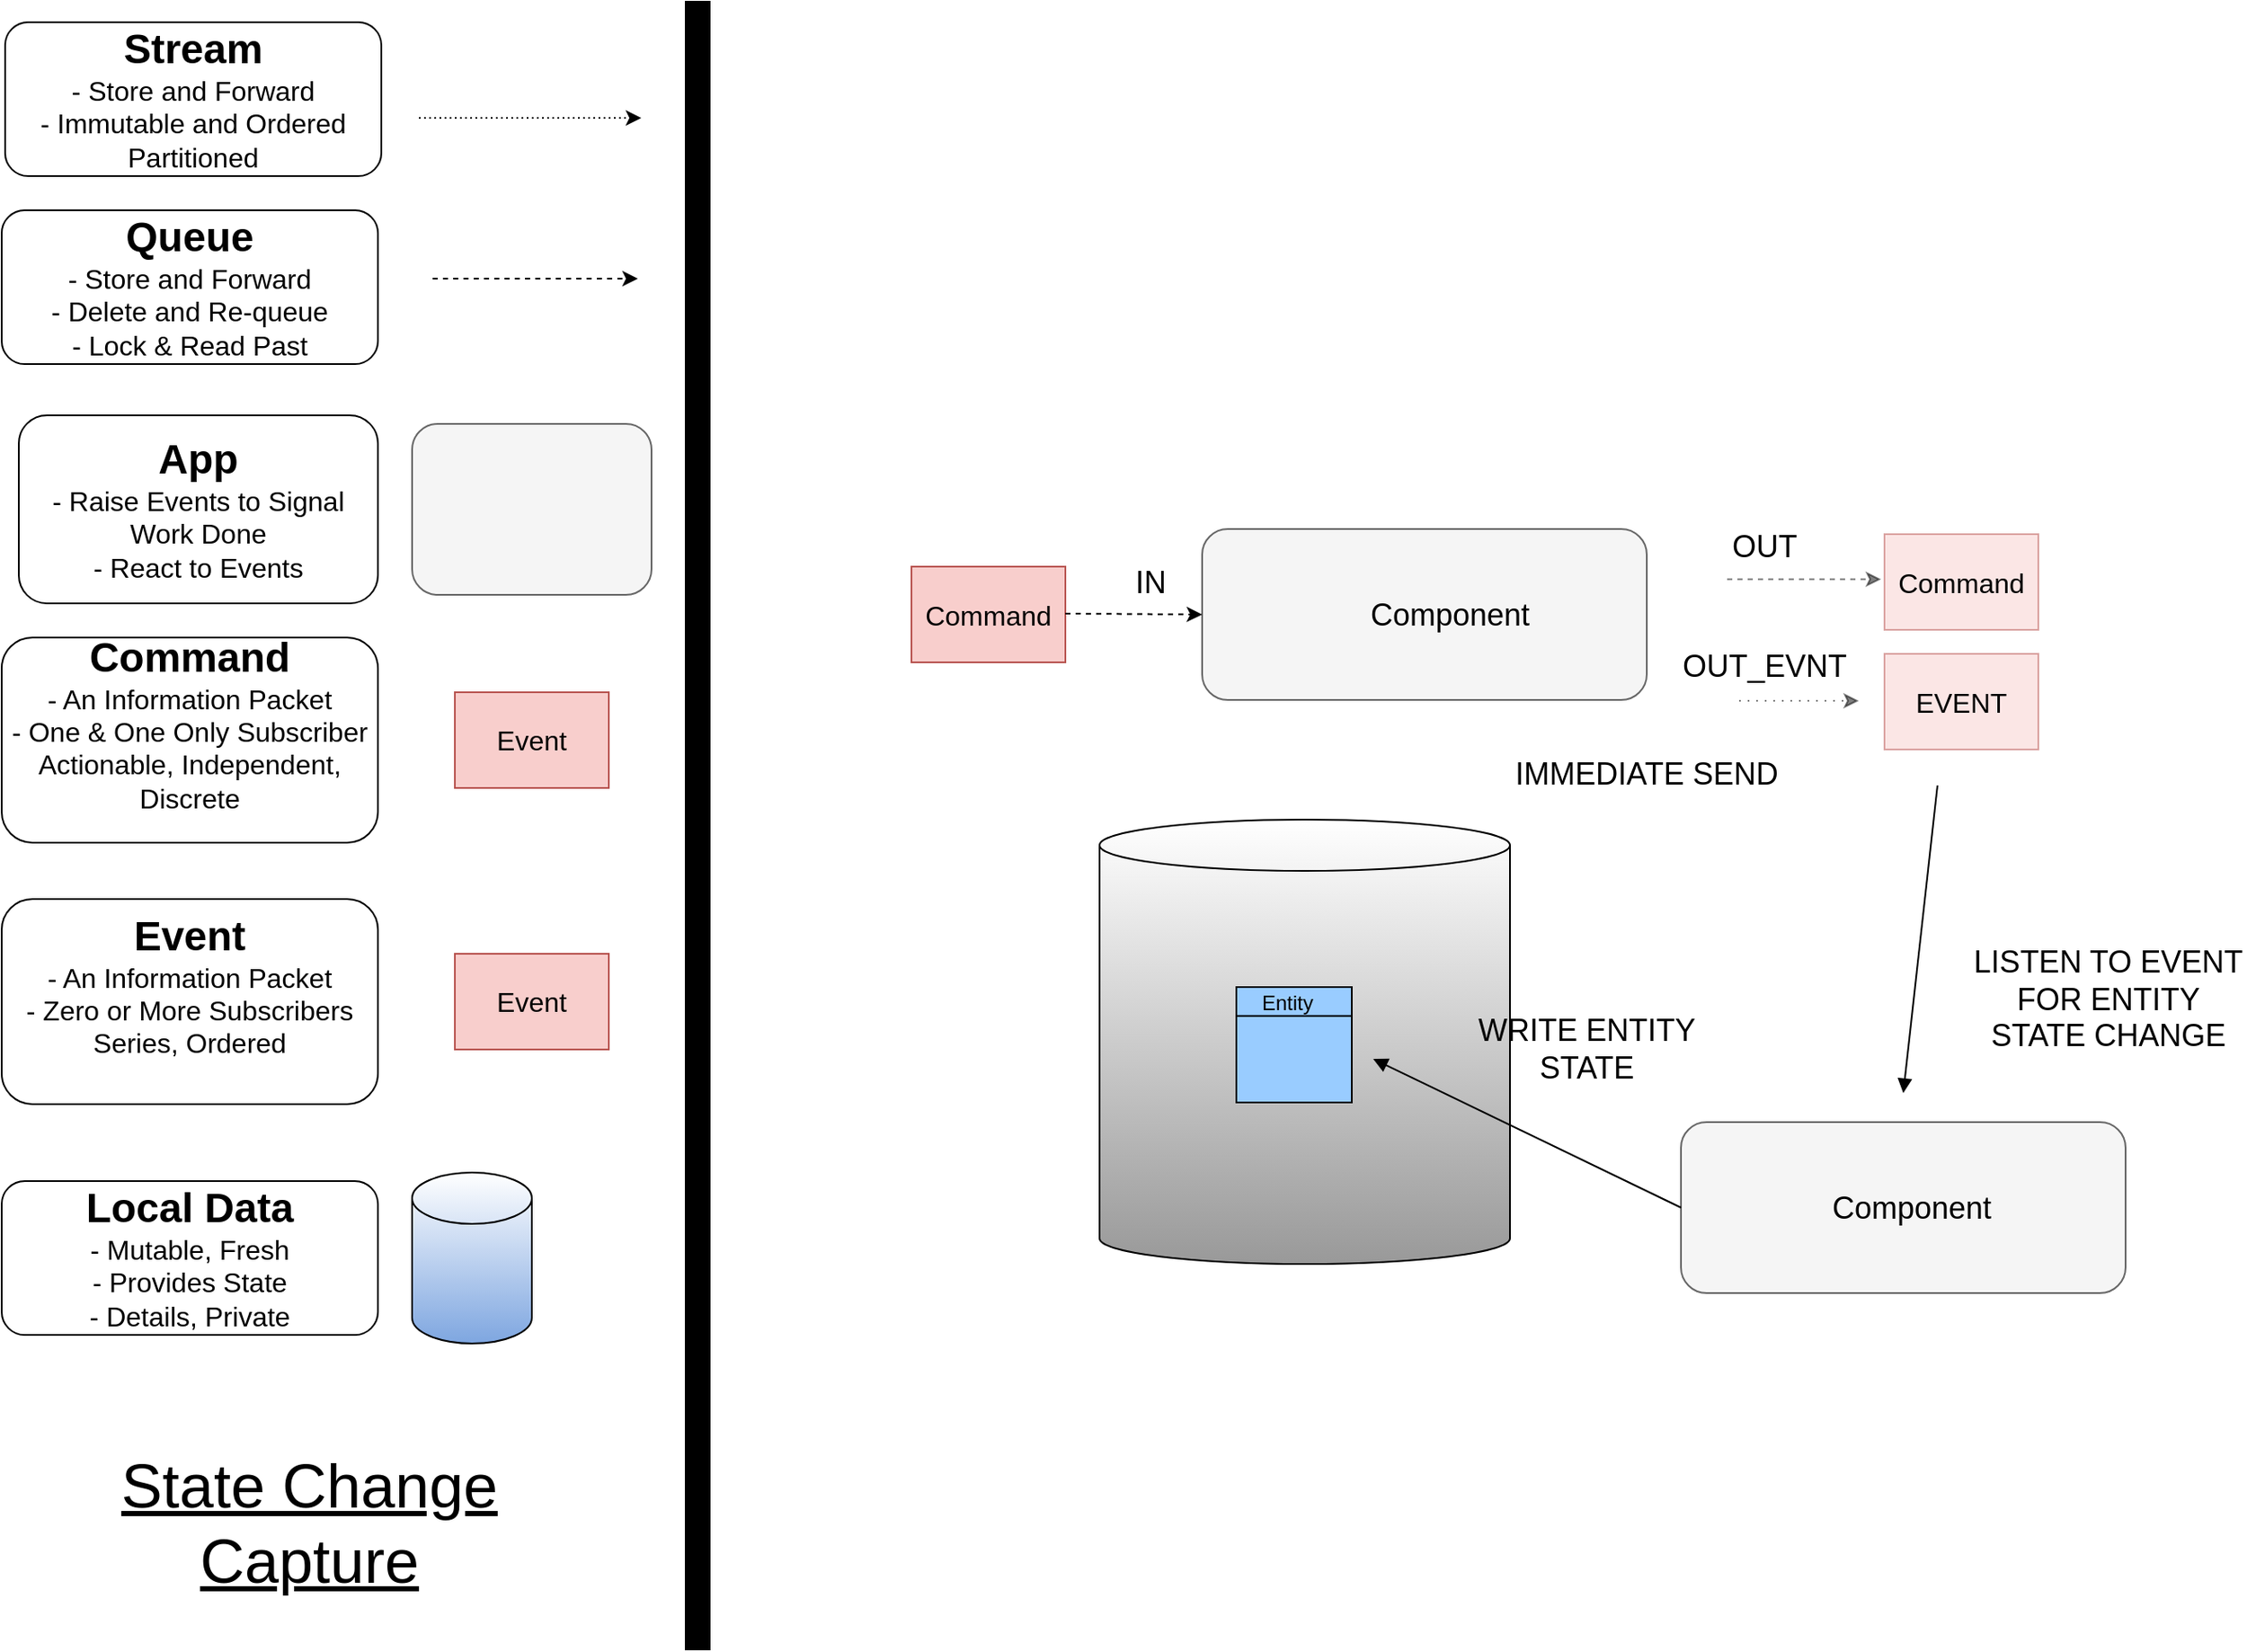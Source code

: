 <mxfile version="20.2.3" type="device"><diagram id="pcaaQmTFH2aQWBKelV1g" name="Page-1"><mxGraphModel dx="2583" dy="1581" grid="1" gridSize="10" guides="1" tooltips="1" connect="1" arrows="1" fold="1" page="1" pageScale="1" pageWidth="1169" pageHeight="827" math="0" shadow="0"><root><mxCell id="0"/><mxCell id="1" parent="0"/><mxCell id="7I5y3hVW5wrM2McRz8lY-1" value="" style="shape=cylinder3;whiteSpace=wrap;html=1;boundedLbl=1;backgroundOutline=1;size=15;gradientColor=#999999;" parent="1" vertex="1"><mxGeometry x="670" y="516.5" width="240" height="260" as="geometry"/></mxCell><mxCell id="6UaqGpPZ1TzohKIXtrnp-2" value="&lt;font style=&quot;font-size: 16px&quot;&gt;Command&lt;/font&gt;" style="rounded=0;whiteSpace=wrap;html=1;fillColor=#f8cecc;strokeColor=#b85450;" parent="1" vertex="1"><mxGeometry x="560" y="368.5" width="90" height="56" as="geometry"/></mxCell><mxCell id="6UaqGpPZ1TzohKIXtrnp-16" value="&lt;span style=&quot;font-size: 36px;&quot;&gt;&lt;u&gt;State Change Capture&lt;/u&gt;&lt;/span&gt;" style="text;html=1;strokeColor=none;fillColor=none;align=center;verticalAlign=middle;whiteSpace=wrap;rounded=0;" parent="1" vertex="1"><mxGeometry x="38" y="893" width="340" height="70" as="geometry"/></mxCell><mxCell id="UILpSTosuJdpvX4uOPPg-1" value="" style="rounded=1;whiteSpace=wrap;html=1;fillColor=#f5f5f5;strokeColor=#666666;fontColor=#333333;" parent="1" vertex="1"><mxGeometry x="730" y="346.5" width="260" height="100" as="geometry"/></mxCell><mxCell id="UILpSTosuJdpvX4uOPPg-2" value="&lt;font style=&quot;font-size: 18px&quot;&gt;Component&lt;/font&gt;" style="text;html=1;strokeColor=none;fillColor=none;align=center;verticalAlign=middle;whiteSpace=wrap;rounded=0;" parent="1" vertex="1"><mxGeometry x="820" y="371.5" width="110" height="50" as="geometry"/></mxCell><mxCell id="UILpSTosuJdpvX4uOPPg-3" value="" style="endArrow=classic;html=1;dashed=1;" parent="1" edge="1"><mxGeometry width="50" height="50" relative="1" as="geometry"><mxPoint x="650" y="396" as="sourcePoint"/><mxPoint x="730" y="396.5" as="targetPoint"/></mxGeometry></mxCell><mxCell id="UILpSTosuJdpvX4uOPPg-4" value="&lt;font style=&quot;font-size: 18px&quot;&gt;IN&lt;/font&gt;" style="text;html=1;strokeColor=none;fillColor=none;align=center;verticalAlign=middle;whiteSpace=wrap;rounded=0;" parent="1" vertex="1"><mxGeometry x="670" y="367.5" width="60" height="20" as="geometry"/></mxCell><mxCell id="7I5y3hVW5wrM2McRz8lY-8" value="&lt;font style=&quot;font-size: 18px&quot;&gt;WRITE ENTITY STATE&lt;/font&gt;" style="text;html=1;strokeColor=none;fillColor=none;align=center;verticalAlign=middle;whiteSpace=wrap;rounded=0;" parent="1" vertex="1"><mxGeometry x="890" y="636.5" width="130" height="28" as="geometry"/></mxCell><UserObject label="" tooltip="Inertia.&#10;Likely to face a resistance to change." id="5hrJnP4Z-6MPHhdoG43W-8"><mxCell style="rounded=0;whiteSpace=wrap;html=1;strokeColor=#000000;strokeWidth=5;fillColor=#000000;fontSize=14;" parent="1" vertex="1"><mxGeometry x="430" y="40" width="10" height="960" as="geometry"/></mxCell></UserObject><mxCell id="9AZ__q4x3iSLk9VEfLXG-1" value="&lt;font style=&quot;&quot;&gt;&lt;font style=&quot;font-size: 24px;&quot;&gt;&lt;b&gt;Stream&lt;/b&gt;&lt;/font&gt;&lt;br&gt;&lt;span style=&quot;font-size: 16px;&quot;&gt;- Store and Forward&lt;/span&gt;&lt;br&gt;&lt;span style=&quot;font-size: 16px;&quot;&gt;- Immutable and Ordered&lt;br&gt;Partitioned&lt;br&gt;&lt;/span&gt;&lt;/font&gt;" style="rounded=1;whiteSpace=wrap;html=1;" parent="1" vertex="1"><mxGeometry x="30" y="50" width="220" height="90" as="geometry"/></mxCell><mxCell id="9AZ__q4x3iSLk9VEfLXG-2" value="" style="endArrow=classic;html=1;dashed=1;dashPattern=1 2;" parent="1" edge="1"><mxGeometry width="50" height="50" relative="1" as="geometry"><mxPoint x="272" y="106" as="sourcePoint"/><mxPoint x="402" y="106" as="targetPoint"/></mxGeometry></mxCell><mxCell id="9AZ__q4x3iSLk9VEfLXG-3" value="&lt;font style=&quot;&quot;&gt;&lt;span style=&quot;font-size: 24px;&quot;&gt;&lt;b&gt;App&lt;br&gt;&lt;/b&gt;&lt;/span&gt;&lt;span style=&quot;font-size: 16px;&quot;&gt;- &lt;/span&gt;&lt;span style=&quot;font-size: 16px;&quot;&gt;Raise Events to Signal Work Done&lt;br&gt;- React to Events&lt;br&gt;&lt;/span&gt;&lt;/font&gt;" style="rounded=1;whiteSpace=wrap;html=1;" parent="1" vertex="1"><mxGeometry x="38" y="280" width="210" height="110" as="geometry"/></mxCell><mxCell id="9AZ__q4x3iSLk9VEfLXG-4" value="" style="rounded=1;whiteSpace=wrap;html=1;fillColor=#f5f5f5;strokeColor=#666666;fontColor=#333333;" parent="1" vertex="1"><mxGeometry x="268" y="285" width="140" height="100" as="geometry"/></mxCell><mxCell id="9AZ__q4x3iSLk9VEfLXG-5" value="&lt;font style=&quot;font-size: 16px&quot;&gt;Event&lt;/font&gt;" style="rounded=0;whiteSpace=wrap;html=1;fillColor=#f8cecc;strokeColor=#b85450;" parent="1" vertex="1"><mxGeometry x="293" y="442" width="90" height="56" as="geometry"/></mxCell><mxCell id="9AZ__q4x3iSLk9VEfLXG-6" value="&lt;font style=&quot;&quot;&gt;&lt;span style=&quot;font-size: 24px;&quot;&gt;&lt;b&gt;Command&lt;br&gt;&lt;/b&gt;&lt;/span&gt;&lt;span style=&quot;font-size: 16px;&quot;&gt;- An Information Packet&lt;br&gt;&lt;/span&gt;&lt;span style=&quot;font-size: 16px;&quot;&gt;- One &amp;amp; One Only Subscriber&lt;br&gt;Actionable, Independent, Discrete&lt;br&gt;&lt;br&gt;&lt;/span&gt;&lt;/font&gt;" style="rounded=1;whiteSpace=wrap;html=1;" parent="1" vertex="1"><mxGeometry x="28" y="410" width="220" height="120" as="geometry"/></mxCell><mxCell id="9AZ__q4x3iSLk9VEfLXG-7" value="" style="shape=cylinder3;whiteSpace=wrap;html=1;boundedLbl=1;backgroundOutline=1;size=15;gradientColor=#7EA6E0;" parent="1" vertex="1"><mxGeometry x="268" y="723" width="70" height="100" as="geometry"/></mxCell><mxCell id="9AZ__q4x3iSLk9VEfLXG-8" value="&lt;font style=&quot;&quot;&gt;&lt;font style=&quot;font-size: 24px;&quot;&gt;&lt;b&gt;Local Data&lt;/b&gt;&lt;/font&gt;&lt;br&gt;&lt;span style=&quot;font-size: 16px;&quot;&gt;- Mutable, Fresh&lt;br&gt;&lt;/span&gt;&lt;span style=&quot;font-size: 16px;&quot;&gt;- Provides State&lt;br&gt;- Details, Private&lt;br&gt;&lt;/span&gt;&lt;/font&gt;" style="rounded=1;whiteSpace=wrap;html=1;" parent="1" vertex="1"><mxGeometry x="28" y="728" width="220" height="90" as="geometry"/></mxCell><mxCell id="9AZ__q4x3iSLk9VEfLXG-9" value="&lt;font style=&quot;&quot;&gt;&lt;font style=&quot;font-size: 24px;&quot;&gt;&lt;b&gt;Queue&lt;/b&gt;&lt;/font&gt;&lt;br&gt;&lt;span style=&quot;font-size: 16px;&quot;&gt;- Store and Forward&lt;/span&gt;&lt;br&gt;&lt;span style=&quot;font-size: 16px;&quot;&gt;- Delete and Re-queue&lt;br&gt;- Lock &amp;amp; Read Past&lt;br&gt;&lt;/span&gt;&lt;/font&gt;" style="rounded=1;whiteSpace=wrap;html=1;" parent="1" vertex="1"><mxGeometry x="28" y="160" width="220" height="90" as="geometry"/></mxCell><mxCell id="9AZ__q4x3iSLk9VEfLXG-11" value="&lt;font style=&quot;font-size: 16px&quot;&gt;Event&lt;/font&gt;" style="rounded=0;whiteSpace=wrap;html=1;fillColor=#f8cecc;strokeColor=#b85450;" parent="1" vertex="1"><mxGeometry x="293" y="595" width="90" height="56" as="geometry"/></mxCell><mxCell id="9AZ__q4x3iSLk9VEfLXG-12" value="&lt;font style=&quot;&quot;&gt;&lt;span style=&quot;font-size: 24px;&quot;&gt;&lt;b&gt;Event&lt;br&gt;&lt;/b&gt;&lt;/span&gt;&lt;span style=&quot;font-size: 16px;&quot;&gt;- An Information Packet&lt;br&gt;&lt;/span&gt;&lt;span style=&quot;font-size: 16px;&quot;&gt;- Zero or More Subscribers&lt;br&gt;Series, Ordered&lt;br&gt;&lt;br&gt;&lt;/span&gt;&lt;/font&gt;" style="rounded=1;whiteSpace=wrap;html=1;" parent="1" vertex="1"><mxGeometry x="28" y="563" width="220" height="120" as="geometry"/></mxCell><mxCell id="x_u-LXFQVxiJSXTFGkPx-1" value="" style="endArrow=classic;html=1;dashed=1;" parent="1" edge="1"><mxGeometry width="50" height="50" relative="1" as="geometry"><mxPoint x="280" y="200" as="sourcePoint"/><mxPoint x="400" y="200" as="targetPoint"/></mxGeometry></mxCell><mxCell id="HbNdEivrcMk2HuLZJGIT-1" value="" style="whiteSpace=wrap;html=1;aspect=fixed;fillColor=#99CCFF;" parent="1" vertex="1"><mxGeometry x="750" y="614.5" width="67.5" height="67.5" as="geometry"/></mxCell><mxCell id="HbNdEivrcMk2HuLZJGIT-2" value="" style="endArrow=none;html=1;rounded=0;exitX=0;exitY=0.25;exitDx=0;exitDy=0;entryX=1;entryY=0.25;entryDx=0;entryDy=0;" parent="1" source="HbNdEivrcMk2HuLZJGIT-1" target="HbNdEivrcMk2HuLZJGIT-1" edge="1"><mxGeometry width="50" height="50" relative="1" as="geometry"><mxPoint x="1022.5" y="809.5" as="sourcePoint"/><mxPoint x="1072.5" y="759.5" as="targetPoint"/></mxGeometry></mxCell><mxCell id="HbNdEivrcMk2HuLZJGIT-3" value="&lt;font style=&quot;font-size: 12px;&quot;&gt;Entity&lt;/font&gt;" style="text;html=1;strokeColor=none;fillColor=none;align=center;verticalAlign=middle;whiteSpace=wrap;rounded=0;" parent="1" vertex="1"><mxGeometry x="750" y="608.5" width="60" height="30" as="geometry"/></mxCell><mxCell id="HbNdEivrcMk2HuLZJGIT-13" value="" style="rounded=1;whiteSpace=wrap;html=1;fillColor=#f5f5f5;strokeColor=#666666;fontColor=#333333;" parent="1" vertex="1"><mxGeometry x="1010" y="693.5" width="260" height="100" as="geometry"/></mxCell><mxCell id="HbNdEivrcMk2HuLZJGIT-14" value="&lt;font style=&quot;font-size: 18px&quot;&gt;Component&lt;/font&gt;" style="text;html=1;strokeColor=none;fillColor=none;align=center;verticalAlign=middle;whiteSpace=wrap;rounded=0;" parent="1" vertex="1"><mxGeometry x="1090" y="718.5" width="110" height="50" as="geometry"/></mxCell><mxCell id="HbNdEivrcMk2HuLZJGIT-15" value="" style="endArrow=none;html=1;rounded=0;endFill=0;startArrow=block;startFill=1;entryX=0;entryY=0.5;entryDx=0;entryDy=0;" parent="1" target="HbNdEivrcMk2HuLZJGIT-13" edge="1"><mxGeometry width="50" height="50" relative="1" as="geometry"><mxPoint x="830" y="656.5" as="sourcePoint"/><mxPoint x="843.293" y="456.5" as="targetPoint"/></mxGeometry></mxCell><mxCell id="HbNdEivrcMk2HuLZJGIT-18" value="&lt;font style=&quot;font-size: 16px&quot;&gt;EVENT&lt;/font&gt;" style="rounded=0;whiteSpace=wrap;html=1;fillColor=#f8cecc;strokeColor=#b85450;opacity=50;" parent="1" vertex="1"><mxGeometry x="1129" y="419.5" width="90" height="56" as="geometry"/></mxCell><mxCell id="HbNdEivrcMk2HuLZJGIT-19" value="&lt;font style=&quot;font-size: 18px&quot;&gt;OUT_EVNT&lt;/font&gt;" style="text;html=1;strokeColor=none;fillColor=none;align=center;verticalAlign=middle;whiteSpace=wrap;rounded=0;opacity=50;" parent="1" vertex="1"><mxGeometry x="1029" y="416.5" width="60" height="20" as="geometry"/></mxCell><mxCell id="HbNdEivrcMk2HuLZJGIT-20" value="" style="endArrow=classic;html=1;dashed=1;opacity=50;" parent="1" edge="1"><mxGeometry width="50" height="50" relative="1" as="geometry"><mxPoint x="1037" y="375.91" as="sourcePoint"/><mxPoint x="1127" y="375.91" as="targetPoint"/></mxGeometry></mxCell><mxCell id="HbNdEivrcMk2HuLZJGIT-21" value="&lt;font style=&quot;font-size: 18px&quot;&gt;OUT&lt;/font&gt;" style="text;html=1;strokeColor=none;fillColor=none;align=center;verticalAlign=middle;whiteSpace=wrap;rounded=0;opacity=50;" parent="1" vertex="1"><mxGeometry x="1029" y="346.5" width="60" height="20" as="geometry"/></mxCell><mxCell id="HbNdEivrcMk2HuLZJGIT-22" value="&lt;font style=&quot;font-size: 16px&quot;&gt;Command&lt;/font&gt;" style="rounded=0;whiteSpace=wrap;html=1;fillColor=#f8cecc;strokeColor=#b85450;opacity=50;" parent="1" vertex="1"><mxGeometry x="1129" y="349.5" width="90" height="56" as="geometry"/></mxCell><mxCell id="HbNdEivrcMk2HuLZJGIT-23" value="" style="endArrow=classic;html=1;dashed=1;dashPattern=1 4;opacity=50;" parent="1" edge="1"><mxGeometry width="50" height="50" relative="1" as="geometry"><mxPoint x="1044" y="447" as="sourcePoint"/><mxPoint x="1114" y="447" as="targetPoint"/></mxGeometry></mxCell><mxCell id="HbNdEivrcMk2HuLZJGIT-25" value="&lt;font style=&quot;font-size: 18px&quot;&gt;IMMEDIATE SEND&lt;br&gt;&lt;/font&gt;" style="text;html=1;strokeColor=none;fillColor=none;align=center;verticalAlign=middle;whiteSpace=wrap;rounded=0;" parent="1" vertex="1"><mxGeometry x="860" y="450" width="260" height="80" as="geometry"/></mxCell><mxCell id="OsdRiJ5_YBZwt4bhul1v-8" value="" style="endArrow=none;html=1;rounded=0;endFill=0;startArrow=block;startFill=1;" edge="1" parent="1"><mxGeometry width="50" height="50" relative="1" as="geometry"><mxPoint x="1140" y="676.5" as="sourcePoint"/><mxPoint x="1160" y="496.5" as="targetPoint"/></mxGeometry></mxCell><mxCell id="OsdRiJ5_YBZwt4bhul1v-9" value="&lt;font style=&quot;font-size: 18px&quot;&gt;LISTEN TO EVENT FOR ENTITY STATE CHANGE&lt;/font&gt;" style="text;html=1;strokeColor=none;fillColor=none;align=center;verticalAlign=middle;whiteSpace=wrap;rounded=0;" vertex="1" parent="1"><mxGeometry x="1180" y="586.5" width="160" height="70" as="geometry"/></mxCell></root></mxGraphModel></diagram></mxfile>
